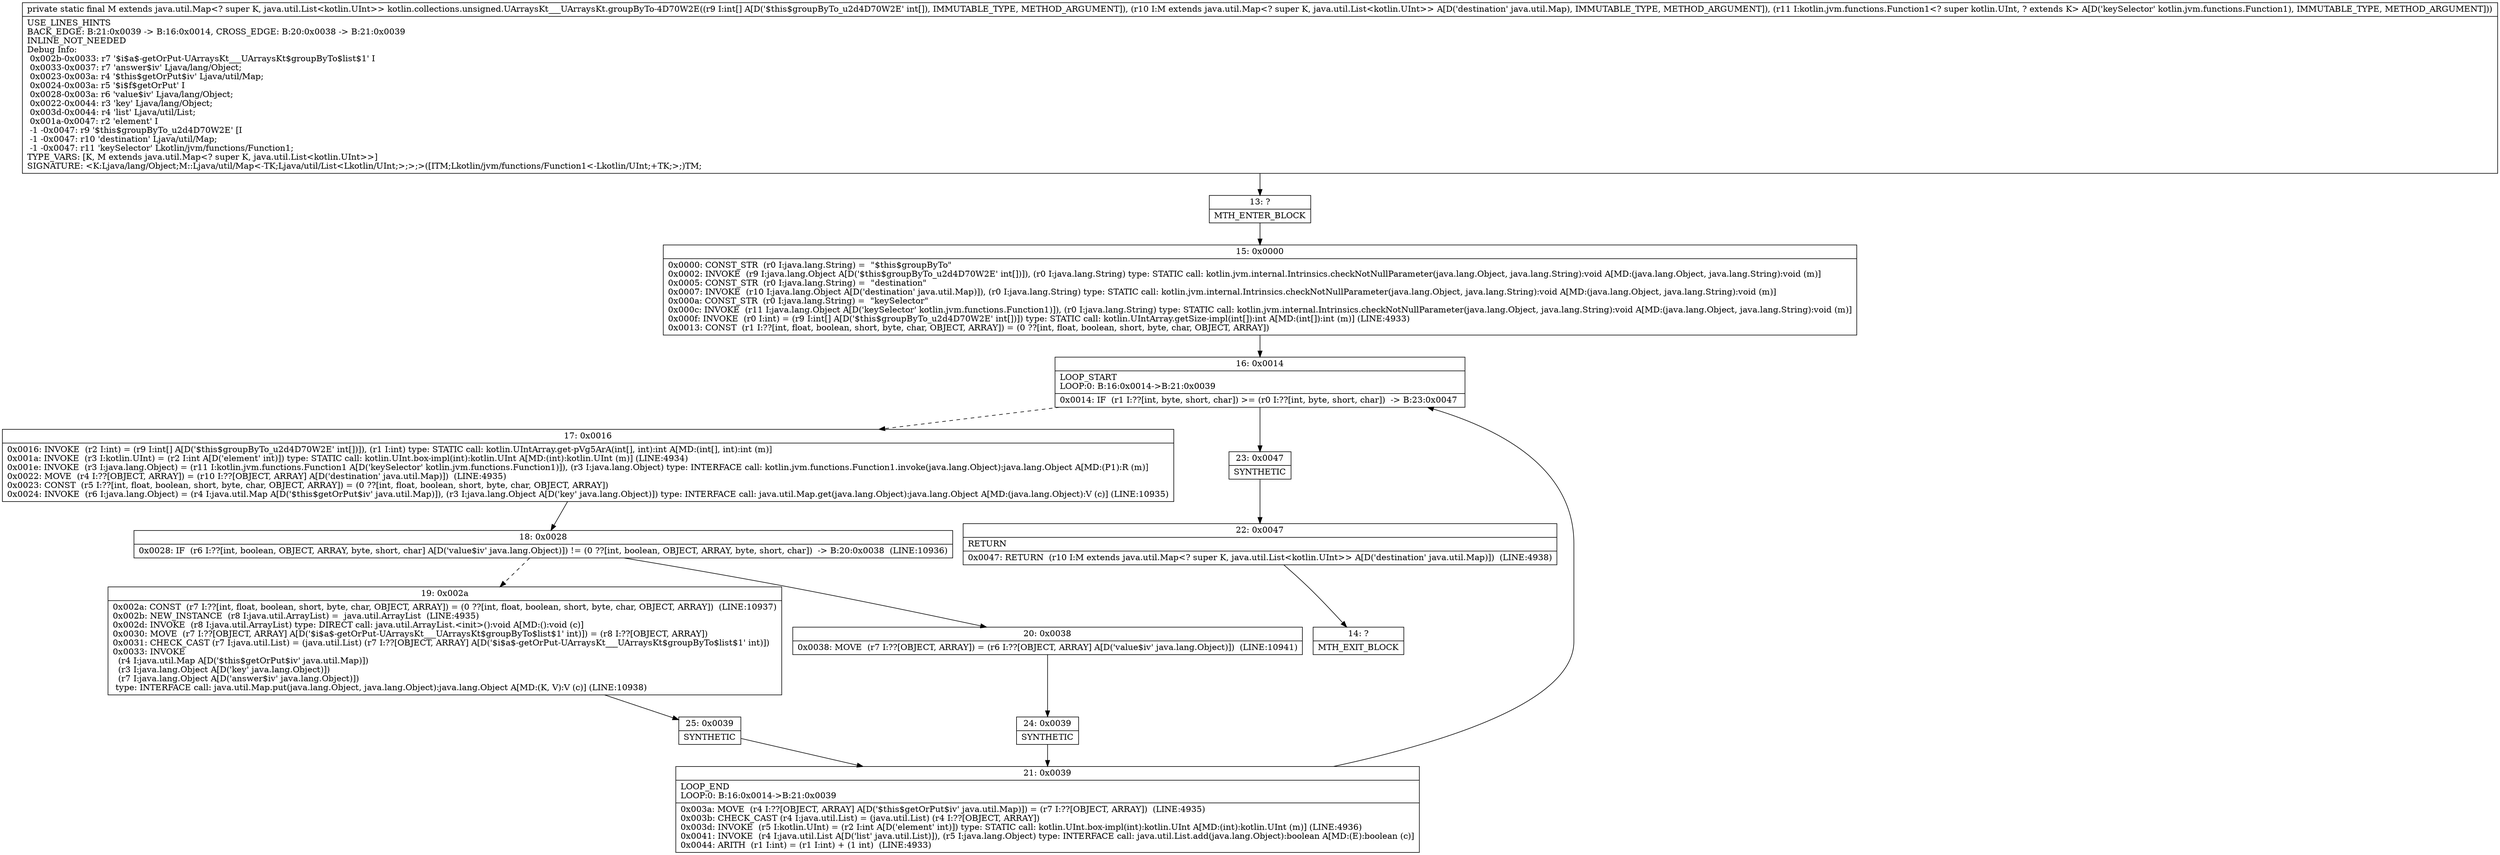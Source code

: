 digraph "CFG forkotlin.collections.unsigned.UArraysKt___UArraysKt.groupByTo\-4D70W2E([ILjava\/util\/Map;Lkotlin\/jvm\/functions\/Function1;)Ljava\/util\/Map;" {
Node_13 [shape=record,label="{13\:\ ?|MTH_ENTER_BLOCK\l}"];
Node_15 [shape=record,label="{15\:\ 0x0000|0x0000: CONST_STR  (r0 I:java.lang.String) =  \"$this$groupByTo\" \l0x0002: INVOKE  (r9 I:java.lang.Object A[D('$this$groupByTo_u2d4D70W2E' int[])]), (r0 I:java.lang.String) type: STATIC call: kotlin.jvm.internal.Intrinsics.checkNotNullParameter(java.lang.Object, java.lang.String):void A[MD:(java.lang.Object, java.lang.String):void (m)]\l0x0005: CONST_STR  (r0 I:java.lang.String) =  \"destination\" \l0x0007: INVOKE  (r10 I:java.lang.Object A[D('destination' java.util.Map)]), (r0 I:java.lang.String) type: STATIC call: kotlin.jvm.internal.Intrinsics.checkNotNullParameter(java.lang.Object, java.lang.String):void A[MD:(java.lang.Object, java.lang.String):void (m)]\l0x000a: CONST_STR  (r0 I:java.lang.String) =  \"keySelector\" \l0x000c: INVOKE  (r11 I:java.lang.Object A[D('keySelector' kotlin.jvm.functions.Function1)]), (r0 I:java.lang.String) type: STATIC call: kotlin.jvm.internal.Intrinsics.checkNotNullParameter(java.lang.Object, java.lang.String):void A[MD:(java.lang.Object, java.lang.String):void (m)]\l0x000f: INVOKE  (r0 I:int) = (r9 I:int[] A[D('$this$groupByTo_u2d4D70W2E' int[])]) type: STATIC call: kotlin.UIntArray.getSize\-impl(int[]):int A[MD:(int[]):int (m)] (LINE:4933)\l0x0013: CONST  (r1 I:??[int, float, boolean, short, byte, char, OBJECT, ARRAY]) = (0 ??[int, float, boolean, short, byte, char, OBJECT, ARRAY]) \l}"];
Node_16 [shape=record,label="{16\:\ 0x0014|LOOP_START\lLOOP:0: B:16:0x0014\-\>B:21:0x0039\l|0x0014: IF  (r1 I:??[int, byte, short, char]) \>= (r0 I:??[int, byte, short, char])  \-\> B:23:0x0047 \l}"];
Node_17 [shape=record,label="{17\:\ 0x0016|0x0016: INVOKE  (r2 I:int) = (r9 I:int[] A[D('$this$groupByTo_u2d4D70W2E' int[])]), (r1 I:int) type: STATIC call: kotlin.UIntArray.get\-pVg5ArA(int[], int):int A[MD:(int[], int):int (m)]\l0x001a: INVOKE  (r3 I:kotlin.UInt) = (r2 I:int A[D('element' int)]) type: STATIC call: kotlin.UInt.box\-impl(int):kotlin.UInt A[MD:(int):kotlin.UInt (m)] (LINE:4934)\l0x001e: INVOKE  (r3 I:java.lang.Object) = (r11 I:kotlin.jvm.functions.Function1 A[D('keySelector' kotlin.jvm.functions.Function1)]), (r3 I:java.lang.Object) type: INTERFACE call: kotlin.jvm.functions.Function1.invoke(java.lang.Object):java.lang.Object A[MD:(P1):R (m)]\l0x0022: MOVE  (r4 I:??[OBJECT, ARRAY]) = (r10 I:??[OBJECT, ARRAY] A[D('destination' java.util.Map)])  (LINE:4935)\l0x0023: CONST  (r5 I:??[int, float, boolean, short, byte, char, OBJECT, ARRAY]) = (0 ??[int, float, boolean, short, byte, char, OBJECT, ARRAY]) \l0x0024: INVOKE  (r6 I:java.lang.Object) = (r4 I:java.util.Map A[D('$this$getOrPut$iv' java.util.Map)]), (r3 I:java.lang.Object A[D('key' java.lang.Object)]) type: INTERFACE call: java.util.Map.get(java.lang.Object):java.lang.Object A[MD:(java.lang.Object):V (c)] (LINE:10935)\l}"];
Node_18 [shape=record,label="{18\:\ 0x0028|0x0028: IF  (r6 I:??[int, boolean, OBJECT, ARRAY, byte, short, char] A[D('value$iv' java.lang.Object)]) != (0 ??[int, boolean, OBJECT, ARRAY, byte, short, char])  \-\> B:20:0x0038  (LINE:10936)\l}"];
Node_19 [shape=record,label="{19\:\ 0x002a|0x002a: CONST  (r7 I:??[int, float, boolean, short, byte, char, OBJECT, ARRAY]) = (0 ??[int, float, boolean, short, byte, char, OBJECT, ARRAY])  (LINE:10937)\l0x002b: NEW_INSTANCE  (r8 I:java.util.ArrayList) =  java.util.ArrayList  (LINE:4935)\l0x002d: INVOKE  (r8 I:java.util.ArrayList) type: DIRECT call: java.util.ArrayList.\<init\>():void A[MD:():void (c)]\l0x0030: MOVE  (r7 I:??[OBJECT, ARRAY] A[D('$i$a$\-getOrPut\-UArraysKt___UArraysKt$groupByTo$list$1' int)]) = (r8 I:??[OBJECT, ARRAY]) \l0x0031: CHECK_CAST (r7 I:java.util.List) = (java.util.List) (r7 I:??[OBJECT, ARRAY] A[D('$i$a$\-getOrPut\-UArraysKt___UArraysKt$groupByTo$list$1' int)]) \l0x0033: INVOKE  \l  (r4 I:java.util.Map A[D('$this$getOrPut$iv' java.util.Map)])\l  (r3 I:java.lang.Object A[D('key' java.lang.Object)])\l  (r7 I:java.lang.Object A[D('answer$iv' java.lang.Object)])\l type: INTERFACE call: java.util.Map.put(java.lang.Object, java.lang.Object):java.lang.Object A[MD:(K, V):V (c)] (LINE:10938)\l}"];
Node_25 [shape=record,label="{25\:\ 0x0039|SYNTHETIC\l}"];
Node_21 [shape=record,label="{21\:\ 0x0039|LOOP_END\lLOOP:0: B:16:0x0014\-\>B:21:0x0039\l|0x003a: MOVE  (r4 I:??[OBJECT, ARRAY] A[D('$this$getOrPut$iv' java.util.Map)]) = (r7 I:??[OBJECT, ARRAY])  (LINE:4935)\l0x003b: CHECK_CAST (r4 I:java.util.List) = (java.util.List) (r4 I:??[OBJECT, ARRAY]) \l0x003d: INVOKE  (r5 I:kotlin.UInt) = (r2 I:int A[D('element' int)]) type: STATIC call: kotlin.UInt.box\-impl(int):kotlin.UInt A[MD:(int):kotlin.UInt (m)] (LINE:4936)\l0x0041: INVOKE  (r4 I:java.util.List A[D('list' java.util.List)]), (r5 I:java.lang.Object) type: INTERFACE call: java.util.List.add(java.lang.Object):boolean A[MD:(E):boolean (c)]\l0x0044: ARITH  (r1 I:int) = (r1 I:int) + (1 int)  (LINE:4933)\l}"];
Node_20 [shape=record,label="{20\:\ 0x0038|0x0038: MOVE  (r7 I:??[OBJECT, ARRAY]) = (r6 I:??[OBJECT, ARRAY] A[D('value$iv' java.lang.Object)])  (LINE:10941)\l}"];
Node_24 [shape=record,label="{24\:\ 0x0039|SYNTHETIC\l}"];
Node_23 [shape=record,label="{23\:\ 0x0047|SYNTHETIC\l}"];
Node_22 [shape=record,label="{22\:\ 0x0047|RETURN\l|0x0047: RETURN  (r10 I:M extends java.util.Map\<? super K, java.util.List\<kotlin.UInt\>\> A[D('destination' java.util.Map)])  (LINE:4938)\l}"];
Node_14 [shape=record,label="{14\:\ ?|MTH_EXIT_BLOCK\l}"];
MethodNode[shape=record,label="{private static final M extends java.util.Map\<? super K, java.util.List\<kotlin.UInt\>\> kotlin.collections.unsigned.UArraysKt___UArraysKt.groupByTo\-4D70W2E((r9 I:int[] A[D('$this$groupByTo_u2d4D70W2E' int[]), IMMUTABLE_TYPE, METHOD_ARGUMENT]), (r10 I:M extends java.util.Map\<? super K, java.util.List\<kotlin.UInt\>\> A[D('destination' java.util.Map), IMMUTABLE_TYPE, METHOD_ARGUMENT]), (r11 I:kotlin.jvm.functions.Function1\<? super kotlin.UInt, ? extends K\> A[D('keySelector' kotlin.jvm.functions.Function1), IMMUTABLE_TYPE, METHOD_ARGUMENT]))  | USE_LINES_HINTS\lBACK_EDGE: B:21:0x0039 \-\> B:16:0x0014, CROSS_EDGE: B:20:0x0038 \-\> B:21:0x0039\lINLINE_NOT_NEEDED\lDebug Info:\l  0x002b\-0x0033: r7 '$i$a$\-getOrPut\-UArraysKt___UArraysKt$groupByTo$list$1' I\l  0x0033\-0x0037: r7 'answer$iv' Ljava\/lang\/Object;\l  0x0023\-0x003a: r4 '$this$getOrPut$iv' Ljava\/util\/Map;\l  0x0024\-0x003a: r5 '$i$f$getOrPut' I\l  0x0028\-0x003a: r6 'value$iv' Ljava\/lang\/Object;\l  0x0022\-0x0044: r3 'key' Ljava\/lang\/Object;\l  0x003d\-0x0044: r4 'list' Ljava\/util\/List;\l  0x001a\-0x0047: r2 'element' I\l  \-1 \-0x0047: r9 '$this$groupByTo_u2d4D70W2E' [I\l  \-1 \-0x0047: r10 'destination' Ljava\/util\/Map;\l  \-1 \-0x0047: r11 'keySelector' Lkotlin\/jvm\/functions\/Function1;\lTYPE_VARS: [K, M extends java.util.Map\<? super K, java.util.List\<kotlin.UInt\>\>]\lSIGNATURE: \<K:Ljava\/lang\/Object;M::Ljava\/util\/Map\<\-TK;Ljava\/util\/List\<Lkotlin\/UInt;\>;\>;\>([ITM;Lkotlin\/jvm\/functions\/Function1\<\-Lkotlin\/UInt;+TK;\>;)TM;\l}"];
MethodNode -> Node_13;Node_13 -> Node_15;
Node_15 -> Node_16;
Node_16 -> Node_17[style=dashed];
Node_16 -> Node_23;
Node_17 -> Node_18;
Node_18 -> Node_19[style=dashed];
Node_18 -> Node_20;
Node_19 -> Node_25;
Node_25 -> Node_21;
Node_21 -> Node_16;
Node_20 -> Node_24;
Node_24 -> Node_21;
Node_23 -> Node_22;
Node_22 -> Node_14;
}

